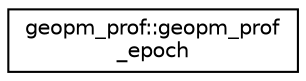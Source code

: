 digraph "Graphical Class Hierarchy"
{
 // LATEX_PDF_SIZE
  edge [fontname="Helvetica",fontsize="10",labelfontname="Helvetica",labelfontsize="10"];
  node [fontname="Helvetica",fontsize="10",shape=record];
  rankdir="LR";
  Node0 [label="geopm_prof::geopm_prof\l_epoch",height=0.2,width=0.4,color="black", fillcolor="white", style="filled",URL="$interfacegeopm__prof_1_1geopm__prof__epoch.html",tooltip="Fortran interface to geopm_prof_epoch  C function."];
}
